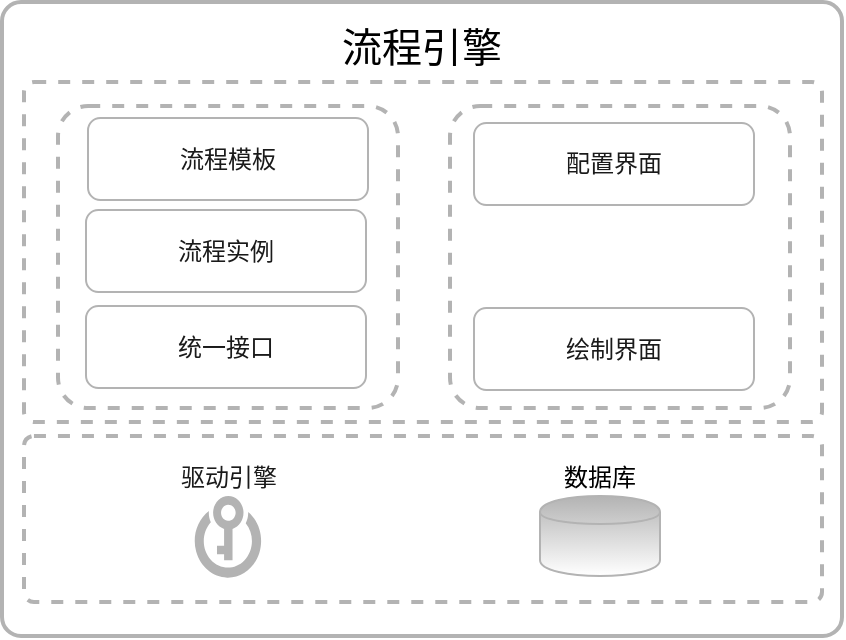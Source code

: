 <mxfile version="10.5.0" type="github"><diagram id="S_B8AXfcYNR4osKFPLfX" name="Page-1"><mxGraphModel dx="2" dy="469" grid="1" gridSize="10" guides="1" tooltips="1" connect="1" arrows="1" fold="1" page="1" pageScale="1" pageWidth="827" pageHeight="1169" math="0" shadow="0"><root><mxCell id="0"/><mxCell id="1" parent="0"/><mxCell id="k0525Yev-_GCep_9rnj9-1" value="流程引擎" style="whiteSpace=wrap;html=1;rounded=1;shadow=0;strokeWidth=2;fontSize=20;align=center;arcSize=3;verticalAlign=top;spacingTop=4;fillColor=none;strokeColor=#B3B3B3;" vertex="1" parent="1"><mxGeometry x="840" y="420" width="420" height="317" as="geometry"/></mxCell><mxCell id="k0525Yev-_GCep_9rnj9-3" value="" style="rounded=1;whiteSpace=wrap;html=1;shadow=0;strokeWidth=2;fillColor=none;fontSize=12;fontColor=#000000;align=center;strokeColor=#B3B3B3;arcSize=3;dashed=1;" vertex="1" parent="1"><mxGeometry x="851" y="460" width="399" height="170" as="geometry"/></mxCell><mxCell id="k0525Yev-_GCep_9rnj9-4" value="&lt;span&gt;LIMSChain区块链应用&lt;/span&gt;&lt;br&gt;" style="rounded=1;whiteSpace=wrap;html=1;shadow=0;strokeWidth=2;fillColor=none;fontSize=11;fontColor=#FFFFFF;align=center;strokeColor=#B3B3B3;verticalAlign=top;arcSize=10;dashed=1;" vertex="1" parent="1"><mxGeometry x="1064" y="472" width="170" height="151" as="geometry"/></mxCell><mxCell id="k0525Yev-_GCep_9rnj9-5" value="B" style="text;html=1;strokeColor=none;fillColor=none;align=center;verticalAlign=middle;whiteSpace=wrap;rounded=1;shadow=0;fontSize=11;fontColor=#FFFFFF;fontStyle=1" vertex="1" parent="1"><mxGeometry x="1237" y="678" width="20" height="20" as="geometry"/></mxCell><mxCell id="k0525Yev-_GCep_9rnj9-6" value="" style="rounded=1;whiteSpace=wrap;html=1;shadow=0;strokeWidth=2;fillColor=none;fontSize=12;fontColor=#FFFFFF;align=center;strokeColor=#B3B3B3;arcSize=6;verticalAlign=top;dashed=1;" vertex="1" parent="1"><mxGeometry x="851" y="637" width="399" height="83" as="geometry"/></mxCell><mxCell id="k0525Yev-_GCep_9rnj9-8" value="&lt;font color=&quot;#1a1a1a&quot;&gt;配置界面&lt;/font&gt;&lt;br&gt;" style="rounded=1;whiteSpace=wrap;html=1;strokeColor=#B3B3B3;" vertex="1" parent="1"><mxGeometry x="1076" y="480.5" width="140" height="41" as="geometry"/></mxCell><mxCell id="k0525Yev-_GCep_9rnj9-9" value="&lt;font color=&quot;#1a1a1a&quot;&gt;绘制界面&lt;/font&gt;&lt;br&gt;" style="rounded=1;whiteSpace=wrap;html=1;strokeColor=#B3B3B3;" vertex="1" parent="1"><mxGeometry x="1076" y="573" width="140" height="41" as="geometry"/></mxCell><mxCell id="k0525Yev-_GCep_9rnj9-14" value="LIMS应用服务" style="rounded=1;whiteSpace=wrap;html=1;shadow=0;strokeWidth=2;fillColor=#ffffff;fontSize=11;fontColor=#FFFFFF;align=center;strokeColor=#B3B3B3;verticalAlign=top;arcSize=10;dashed=1;" vertex="1" parent="1"><mxGeometry x="868" y="472" width="170" height="151" as="geometry"/></mxCell><mxCell id="k0525Yev-_GCep_9rnj9-15" value="&lt;font style=&quot;font-size: 12px&quot; color=&quot;#1a1a1a&quot;&gt;统一接口&lt;/font&gt;" style="rounded=1;whiteSpace=wrap;html=1;strokeColor=#B3B3B3;" vertex="1" parent="1"><mxGeometry x="882" y="572" width="140" height="41" as="geometry"/></mxCell><mxCell id="k0525Yev-_GCep_9rnj9-16" value="&lt;font color=&quot;#1a1a1a&quot;&gt;流程模板&lt;/font&gt;&lt;br&gt;" style="rounded=1;whiteSpace=wrap;html=1;strokeColor=#B3B3B3;fillColor=#ffffff;" vertex="1" parent="1"><mxGeometry x="883" y="478" width="140" height="41" as="geometry"/></mxCell><mxCell id="k0525Yev-_GCep_9rnj9-17" value="&lt;font color=&quot;#1a1a1a&quot;&gt;流程实例&lt;/font&gt;&lt;br&gt;" style="rounded=1;whiteSpace=wrap;html=1;strokeColor=#B3B3B3;" vertex="1" parent="1"><mxGeometry x="882" y="524" width="140" height="41" as="geometry"/></mxCell><mxCell id="k0525Yev-_GCep_9rnj9-18" value="&lt;font color=&quot;#1a1a1a&quot;&gt;驱动引擎&lt;/font&gt;&lt;br&gt;" style="shadow=0;dashed=0;html=1;strokeColor=none;labelPosition=center;verticalLabelPosition=top;verticalAlign=bottom;shape=mxgraph.mscae.cloud.key_vault;fillColor=#B3B3B3;align=center;fontColor=#FFFFFF;" vertex="1" parent="1"><mxGeometry x="935" y="667" width="36" height="41" as="geometry"/></mxCell><mxCell id="k0525Yev-_GCep_9rnj9-19" value="数据库" style="shape=cylinder;whiteSpace=wrap;html=1;boundedLbl=1;backgroundOutline=1;strokeColor=#B3B3B3;fillColor=#B3B3B3;labelPosition=center;verticalLabelPosition=top;align=center;verticalAlign=bottom;gradientColor=#ffffff;" vertex="1" parent="1"><mxGeometry x="1109" y="667" width="60" height="40" as="geometry"/></mxCell></root></mxGraphModel></diagram></mxfile>